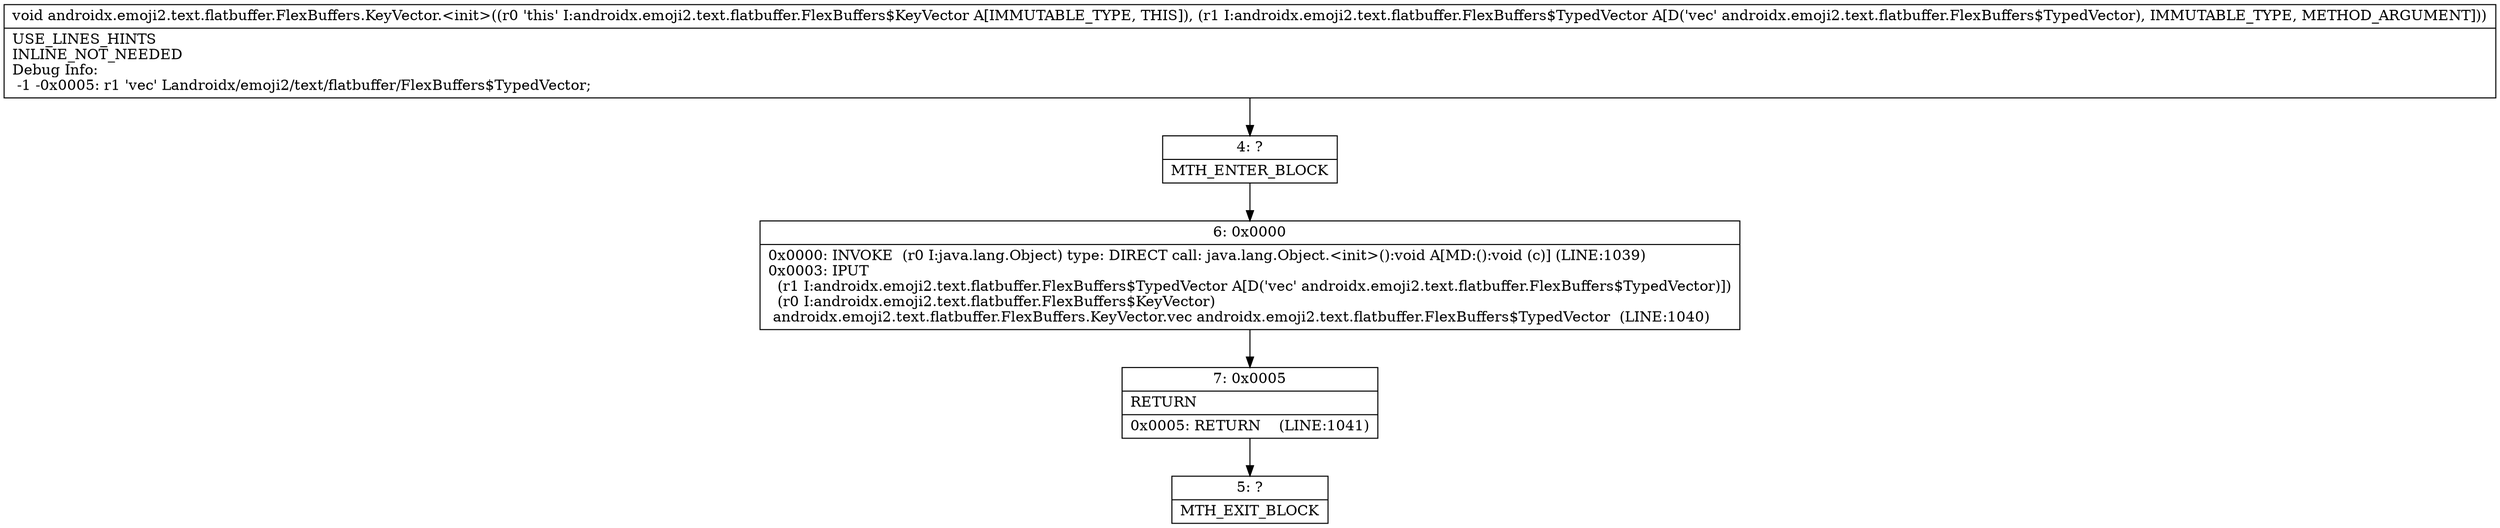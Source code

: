 digraph "CFG forandroidx.emoji2.text.flatbuffer.FlexBuffers.KeyVector.\<init\>(Landroidx\/emoji2\/text\/flatbuffer\/FlexBuffers$TypedVector;)V" {
Node_4 [shape=record,label="{4\:\ ?|MTH_ENTER_BLOCK\l}"];
Node_6 [shape=record,label="{6\:\ 0x0000|0x0000: INVOKE  (r0 I:java.lang.Object) type: DIRECT call: java.lang.Object.\<init\>():void A[MD:():void (c)] (LINE:1039)\l0x0003: IPUT  \l  (r1 I:androidx.emoji2.text.flatbuffer.FlexBuffers$TypedVector A[D('vec' androidx.emoji2.text.flatbuffer.FlexBuffers$TypedVector)])\l  (r0 I:androidx.emoji2.text.flatbuffer.FlexBuffers$KeyVector)\l androidx.emoji2.text.flatbuffer.FlexBuffers.KeyVector.vec androidx.emoji2.text.flatbuffer.FlexBuffers$TypedVector  (LINE:1040)\l}"];
Node_7 [shape=record,label="{7\:\ 0x0005|RETURN\l|0x0005: RETURN    (LINE:1041)\l}"];
Node_5 [shape=record,label="{5\:\ ?|MTH_EXIT_BLOCK\l}"];
MethodNode[shape=record,label="{void androidx.emoji2.text.flatbuffer.FlexBuffers.KeyVector.\<init\>((r0 'this' I:androidx.emoji2.text.flatbuffer.FlexBuffers$KeyVector A[IMMUTABLE_TYPE, THIS]), (r1 I:androidx.emoji2.text.flatbuffer.FlexBuffers$TypedVector A[D('vec' androidx.emoji2.text.flatbuffer.FlexBuffers$TypedVector), IMMUTABLE_TYPE, METHOD_ARGUMENT]))  | USE_LINES_HINTS\lINLINE_NOT_NEEDED\lDebug Info:\l  \-1 \-0x0005: r1 'vec' Landroidx\/emoji2\/text\/flatbuffer\/FlexBuffers$TypedVector;\l}"];
MethodNode -> Node_4;Node_4 -> Node_6;
Node_6 -> Node_7;
Node_7 -> Node_5;
}

